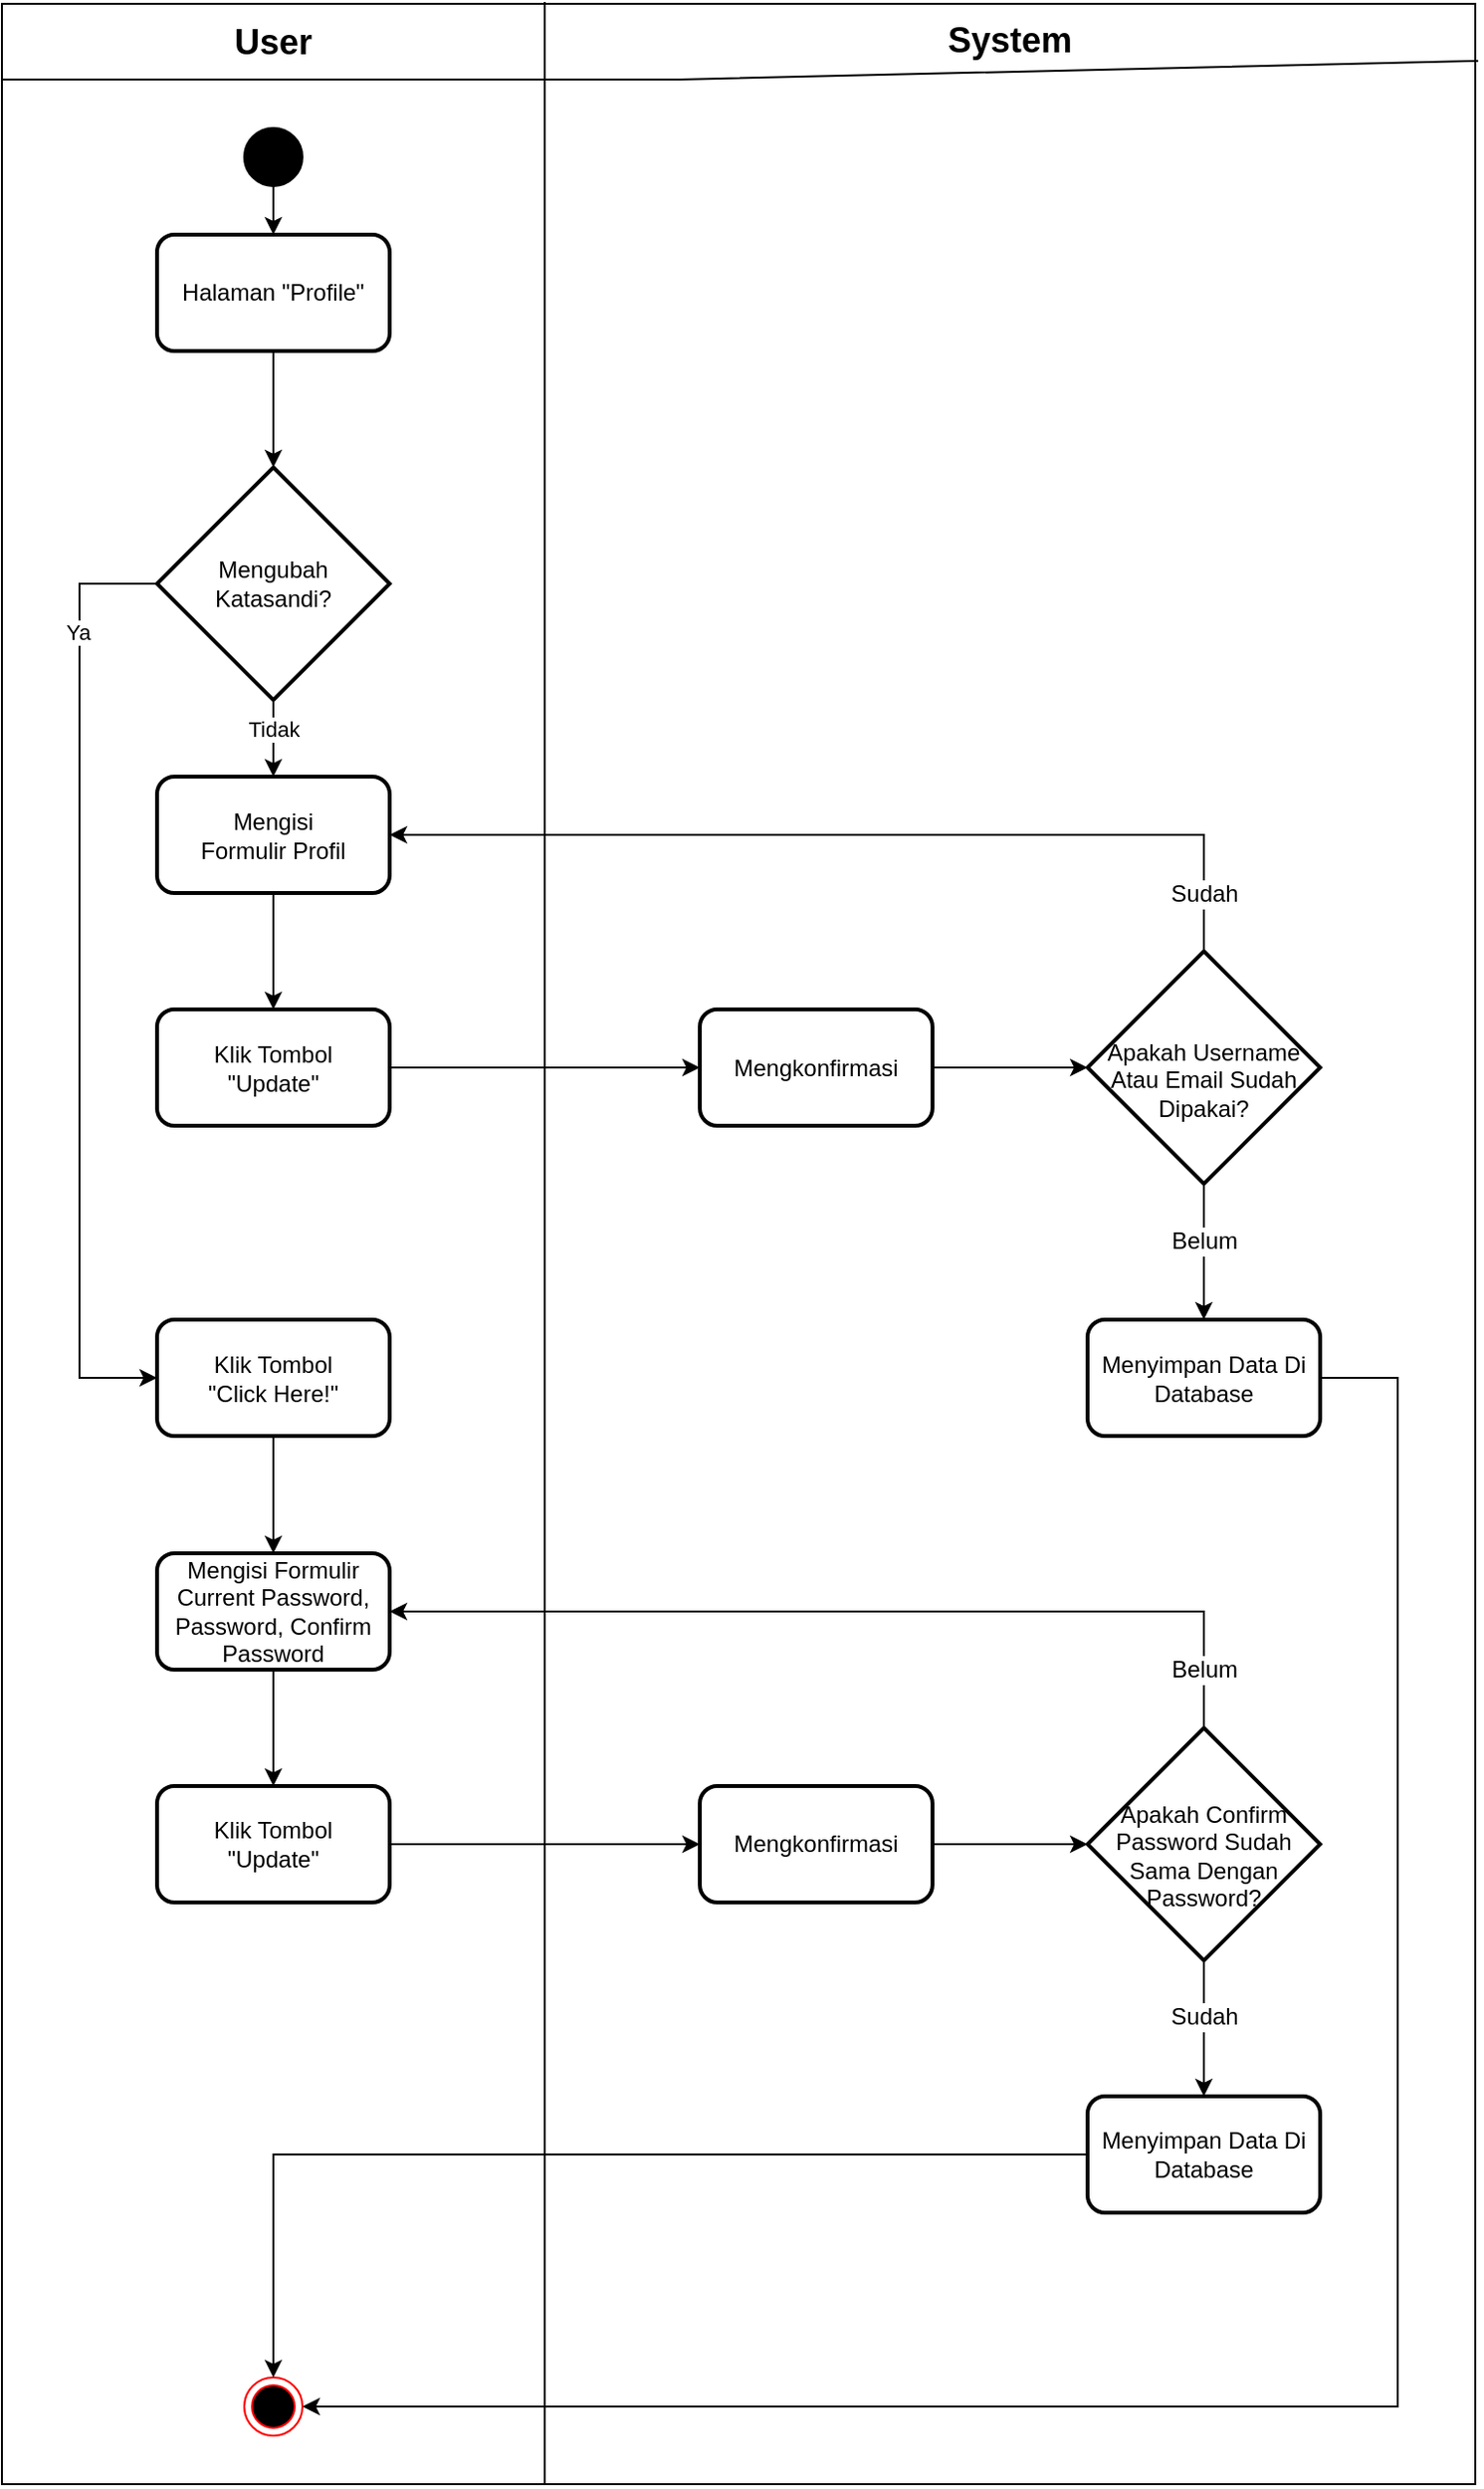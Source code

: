 <mxfile version="26.0.16">
  <diagram name="Page-1" id="WASLpTwy2ZbQWI6ii88h">
    <mxGraphModel dx="1434" dy="836" grid="1" gridSize="10" guides="1" tooltips="1" connect="1" arrows="1" fold="1" page="1" pageScale="1" pageWidth="850" pageHeight="1100" math="0" shadow="0">
      <root>
        <mxCell id="0" />
        <mxCell id="1" parent="0" />
        <mxCell id="7nAhwSSTOHI013ocTRrG-188" value="" style="rounded=0;whiteSpace=wrap;html=1;fillColor=none;" parent="1" vertex="1">
          <mxGeometry x="40" y="40.97" width="760" height="1279.03" as="geometry" />
        </mxCell>
        <mxCell id="7nAhwSSTOHI013ocTRrG-128" value="" style="endArrow=none;html=1;rounded=0;" parent="1" edge="1">
          <mxGeometry width="50" height="50" relative="1" as="geometry">
            <mxPoint x="320" y="1320" as="sourcePoint" />
            <mxPoint x="320" y="40" as="targetPoint" />
          </mxGeometry>
        </mxCell>
        <mxCell id="7nAhwSSTOHI013ocTRrG-129" value="" style="endArrow=none;html=1;rounded=0;entryX=1.002;entryY=0.023;entryDx=0;entryDy=0;entryPerimeter=0;" parent="1" target="7nAhwSSTOHI013ocTRrG-188" edge="1">
          <mxGeometry width="50" height="50" relative="1" as="geometry">
            <mxPoint x="40" y="80" as="sourcePoint" />
            <mxPoint x="760" y="80" as="targetPoint" />
            <Array as="points">
              <mxPoint x="390" y="80" />
            </Array>
          </mxGeometry>
        </mxCell>
        <mxCell id="7nAhwSSTOHI013ocTRrG-130" value="User" style="text;html=1;align=center;verticalAlign=middle;whiteSpace=wrap;rounded=0;fontSize=18;fontStyle=1" parent="1" vertex="1">
          <mxGeometry x="40" y="40.97" width="280" height="40" as="geometry" />
        </mxCell>
        <mxCell id="_p5EBCPVnYr-h8DB5MFF-2" value="" style="edgeStyle=orthogonalEdgeStyle;rounded=0;orthogonalLoop=1;jettySize=auto;html=1;fontSize=12;" parent="1" source="7nAhwSSTOHI013ocTRrG-132" target="_p5EBCPVnYr-h8DB5MFF-1" edge="1">
          <mxGeometry relative="1" as="geometry" />
        </mxCell>
        <mxCell id="7nAhwSSTOHI013ocTRrG-132" value="" style="ellipse;whiteSpace=wrap;html=1;aspect=fixed;labelBackgroundColor=none;fillColor=#000000;fontSize=12;" parent="1" vertex="1">
          <mxGeometry x="165" y="104.97" width="30" height="30" as="geometry" />
        </mxCell>
        <mxCell id="7nAhwSSTOHI013ocTRrG-177" value="" style="ellipse;html=1;shape=endState;fillColor=#000000;strokeColor=#ff0000;fontSize=12;" parent="1" vertex="1">
          <mxGeometry x="165" y="1265" width="30" height="30" as="geometry" />
        </mxCell>
        <mxCell id="7nAhwSSTOHI013ocTRrG-131" value="System" style="text;html=1;align=center;verticalAlign=middle;whiteSpace=wrap;rounded=0;fontSize=18;fontStyle=1" parent="1" vertex="1">
          <mxGeometry x="320" y="40" width="480" height="40" as="geometry" />
        </mxCell>
        <mxCell id="20DuT2QTR_UrF6RUShH2-2" value="" style="edgeStyle=orthogonalEdgeStyle;rounded=0;orthogonalLoop=1;jettySize=auto;html=1;fontSize=12;entryX=0.5;entryY=0;entryDx=0;entryDy=0;entryPerimeter=0;" parent="1" source="_p5EBCPVnYr-h8DB5MFF-1" target="ihfOgLCXBoVDXEVbLBRh-1" edge="1">
          <mxGeometry relative="1" as="geometry">
            <mxPoint x="180" y="270" as="targetPoint" />
          </mxGeometry>
        </mxCell>
        <mxCell id="_p5EBCPVnYr-h8DB5MFF-1" value="Halaman &quot;Profile&quot;" style="rounded=1;whiteSpace=wrap;html=1;strokeWidth=2;fontSize=12;" parent="1" vertex="1">
          <mxGeometry x="120" y="160" width="120" height="60" as="geometry" />
        </mxCell>
        <mxCell id="20DuT2QTR_UrF6RUShH2-37" style="edgeStyle=orthogonalEdgeStyle;rounded=0;orthogonalLoop=1;jettySize=auto;html=1;fontSize=12;" parent="1" source="_p5EBCPVnYr-h8DB5MFF-18" target="20DuT2QTR_UrF6RUShH2-35" edge="1">
          <mxGeometry relative="1" as="geometry" />
        </mxCell>
        <mxCell id="_p5EBCPVnYr-h8DB5MFF-18" value="Mengisi Formulir&amp;nbsp;Profil" style="rounded=1;whiteSpace=wrap;html=1;strokeWidth=2;fontSize=12;" parent="1" vertex="1">
          <mxGeometry x="120" y="439.5" width="120" height="60" as="geometry" />
        </mxCell>
        <mxCell id="_p5EBCPVnYr-h8DB5MFF-24" style="edgeStyle=orthogonalEdgeStyle;rounded=0;orthogonalLoop=1;jettySize=auto;html=1;entryX=1;entryY=0.5;entryDx=0;entryDy=0;strokeColor=#000000;fontSize=12;" parent="1" source="_p5EBCPVnYr-h8DB5MFF-22" target="_p5EBCPVnYr-h8DB5MFF-18" edge="1">
          <mxGeometry relative="1" as="geometry">
            <Array as="points">
              <mxPoint x="660" y="469.5" />
            </Array>
          </mxGeometry>
        </mxCell>
        <mxCell id="_p5EBCPVnYr-h8DB5MFF-25" value="Sudah" style="edgeLabel;html=1;align=center;verticalAlign=middle;resizable=0;points=[];fontSize=12;" parent="_p5EBCPVnYr-h8DB5MFF-24" vertex="1" connectable="0">
          <mxGeometry x="-0.386" y="-1" relative="1" as="geometry">
            <mxPoint x="87" y="31" as="offset" />
          </mxGeometry>
        </mxCell>
        <mxCell id="20DuT2QTR_UrF6RUShH2-17" value="" style="edgeStyle=orthogonalEdgeStyle;rounded=0;orthogonalLoop=1;jettySize=auto;html=1;fontSize=12;" parent="1" source="_p5EBCPVnYr-h8DB5MFF-22" target="_p5EBCPVnYr-h8DB5MFF-26" edge="1">
          <mxGeometry relative="1" as="geometry" />
        </mxCell>
        <mxCell id="20DuT2QTR_UrF6RUShH2-18" value="Belum" style="edgeLabel;html=1;align=center;verticalAlign=middle;resizable=0;points=[];fontSize=12;" parent="20DuT2QTR_UrF6RUShH2-17" vertex="1" connectable="0">
          <mxGeometry x="-0.169" y="-1" relative="1" as="geometry">
            <mxPoint x="1" as="offset" />
          </mxGeometry>
        </mxCell>
        <mxCell id="_p5EBCPVnYr-h8DB5MFF-22" value="&lt;font&gt;Apakah Username Atau Email Sudah Dipakai?&lt;/font&gt;" style="strokeWidth=2;html=1;shape=mxgraph.flowchart.decision;whiteSpace=wrap;spacingTop=12;fontSize=12;" parent="1" vertex="1">
          <mxGeometry x="600" y="529.5" width="120" height="120" as="geometry" />
        </mxCell>
        <mxCell id="ihfOgLCXBoVDXEVbLBRh-22" style="edgeStyle=orthogonalEdgeStyle;rounded=0;orthogonalLoop=1;jettySize=auto;html=1;entryX=1;entryY=0.5;entryDx=0;entryDy=0;" parent="1" source="_p5EBCPVnYr-h8DB5MFF-26" target="7nAhwSSTOHI013ocTRrG-177" edge="1">
          <mxGeometry relative="1" as="geometry">
            <Array as="points">
              <mxPoint x="760" y="749" />
              <mxPoint x="760" y="1280" />
            </Array>
          </mxGeometry>
        </mxCell>
        <mxCell id="_p5EBCPVnYr-h8DB5MFF-26" value="Menyimpan Data Di Database" style="rounded=1;whiteSpace=wrap;html=1;strokeWidth=2;fontSize=12;" parent="1" vertex="1">
          <mxGeometry x="600" y="719.5" width="120" height="60" as="geometry" />
        </mxCell>
        <mxCell id="20DuT2QTR_UrF6RUShH2-12" value="Mengkonfirmasi" style="rounded=1;whiteSpace=wrap;html=1;strokeWidth=2;fontSize=12;" parent="1" vertex="1">
          <mxGeometry x="400" y="559.5" width="120" height="60" as="geometry" />
        </mxCell>
        <mxCell id="20DuT2QTR_UrF6RUShH2-14" style="edgeStyle=orthogonalEdgeStyle;rounded=0;orthogonalLoop=1;jettySize=auto;html=1;entryX=0;entryY=0.5;entryDx=0;entryDy=0;entryPerimeter=0;fontSize=12;" parent="1" source="20DuT2QTR_UrF6RUShH2-12" target="_p5EBCPVnYr-h8DB5MFF-22" edge="1">
          <mxGeometry relative="1" as="geometry" />
        </mxCell>
        <mxCell id="20DuT2QTR_UrF6RUShH2-36" style="edgeStyle=orthogonalEdgeStyle;rounded=0;orthogonalLoop=1;jettySize=auto;html=1;entryX=0;entryY=0.5;entryDx=0;entryDy=0;fontSize=12;" parent="1" source="20DuT2QTR_UrF6RUShH2-35" target="20DuT2QTR_UrF6RUShH2-12" edge="1">
          <mxGeometry relative="1" as="geometry" />
        </mxCell>
        <mxCell id="20DuT2QTR_UrF6RUShH2-35" value="Klik Tombol&lt;div&gt;&quot;Update&quot;&lt;/div&gt;" style="rounded=1;whiteSpace=wrap;html=1;strokeWidth=2;fontSize=12;" parent="1" vertex="1">
          <mxGeometry x="120" y="559.5" width="120" height="60" as="geometry" />
        </mxCell>
        <mxCell id="ihfOgLCXBoVDXEVbLBRh-2" style="edgeStyle=orthogonalEdgeStyle;rounded=0;orthogonalLoop=1;jettySize=auto;html=1;entryX=0.5;entryY=0;entryDx=0;entryDy=0;" parent="1" source="ihfOgLCXBoVDXEVbLBRh-1" target="_p5EBCPVnYr-h8DB5MFF-18" edge="1">
          <mxGeometry relative="1" as="geometry" />
        </mxCell>
        <mxCell id="ihfOgLCXBoVDXEVbLBRh-3" value="Tidak" style="edgeLabel;html=1;align=center;verticalAlign=middle;resizable=0;points=[];" parent="ihfOgLCXBoVDXEVbLBRh-2" vertex="1" connectable="0">
          <mxGeometry x="-0.196" y="-1" relative="1" as="geometry">
            <mxPoint x="1" y="-2" as="offset" />
          </mxGeometry>
        </mxCell>
        <mxCell id="ihfOgLCXBoVDXEVbLBRh-20" style="edgeStyle=orthogonalEdgeStyle;rounded=0;orthogonalLoop=1;jettySize=auto;html=1;entryX=0;entryY=0.5;entryDx=0;entryDy=0;" parent="1" source="ihfOgLCXBoVDXEVbLBRh-1" target="7sYRryN2wU3B9rWcaY_f-1" edge="1">
          <mxGeometry relative="1" as="geometry">
            <Array as="points">
              <mxPoint x="80" y="340" />
              <mxPoint x="80" y="750" />
            </Array>
          </mxGeometry>
        </mxCell>
        <mxCell id="ihfOgLCXBoVDXEVbLBRh-21" value="Ya" style="edgeLabel;html=1;align=center;verticalAlign=middle;resizable=0;points=[];" parent="ihfOgLCXBoVDXEVbLBRh-20" vertex="1" connectable="0">
          <mxGeometry x="-0.736" y="-1" relative="1" as="geometry">
            <mxPoint as="offset" />
          </mxGeometry>
        </mxCell>
        <mxCell id="ihfOgLCXBoVDXEVbLBRh-1" value="Mengubah Katasandi?" style="strokeWidth=2;html=1;shape=mxgraph.flowchart.decision;whiteSpace=wrap;spacingTop=0;fontSize=12;" parent="1" vertex="1">
          <mxGeometry x="120" y="280" width="120" height="120" as="geometry" />
        </mxCell>
        <mxCell id="ihfOgLCXBoVDXEVbLBRh-4" style="edgeStyle=orthogonalEdgeStyle;rounded=0;orthogonalLoop=1;jettySize=auto;html=1;fontSize=12;" parent="1" source="ihfOgLCXBoVDXEVbLBRh-5" target="ihfOgLCXBoVDXEVbLBRh-15" edge="1">
          <mxGeometry relative="1" as="geometry" />
        </mxCell>
        <mxCell id="ihfOgLCXBoVDXEVbLBRh-5" value="Mengisi Formulir Current Password, Password, Confirm Password" style="rounded=1;whiteSpace=wrap;html=1;strokeWidth=2;fontSize=12;" parent="1" vertex="1">
          <mxGeometry x="120" y="840" width="120" height="60" as="geometry" />
        </mxCell>
        <mxCell id="ihfOgLCXBoVDXEVbLBRh-6" style="edgeStyle=orthogonalEdgeStyle;rounded=0;orthogonalLoop=1;jettySize=auto;html=1;entryX=1;entryY=0.5;entryDx=0;entryDy=0;strokeColor=#000000;fontSize=12;" parent="1" source="ihfOgLCXBoVDXEVbLBRh-10" target="ihfOgLCXBoVDXEVbLBRh-5" edge="1">
          <mxGeometry relative="1" as="geometry">
            <Array as="points">
              <mxPoint x="660" y="870" />
            </Array>
          </mxGeometry>
        </mxCell>
        <mxCell id="ihfOgLCXBoVDXEVbLBRh-7" value="Belum" style="edgeLabel;html=1;align=center;verticalAlign=middle;resizable=0;points=[];fontSize=12;" parent="ihfOgLCXBoVDXEVbLBRh-6" vertex="1" connectable="0">
          <mxGeometry x="-0.386" y="-1" relative="1" as="geometry">
            <mxPoint x="87" y="31" as="offset" />
          </mxGeometry>
        </mxCell>
        <mxCell id="ihfOgLCXBoVDXEVbLBRh-8" value="" style="edgeStyle=orthogonalEdgeStyle;rounded=0;orthogonalLoop=1;jettySize=auto;html=1;fontSize=12;" parent="1" source="ihfOgLCXBoVDXEVbLBRh-10" target="ihfOgLCXBoVDXEVbLBRh-11" edge="1">
          <mxGeometry relative="1" as="geometry" />
        </mxCell>
        <mxCell id="ihfOgLCXBoVDXEVbLBRh-9" value="Sudah" style="edgeLabel;html=1;align=center;verticalAlign=middle;resizable=0;points=[];fontSize=12;" parent="ihfOgLCXBoVDXEVbLBRh-8" vertex="1" connectable="0">
          <mxGeometry x="-0.169" y="-1" relative="1" as="geometry">
            <mxPoint x="1" as="offset" />
          </mxGeometry>
        </mxCell>
        <mxCell id="ihfOgLCXBoVDXEVbLBRh-10" value="&lt;font&gt;Apakah Confirm Password Sudah Sama Dengan Password?&lt;/font&gt;" style="strokeWidth=2;html=1;shape=mxgraph.flowchart.decision;whiteSpace=wrap;spacingTop=12;fontSize=12;" parent="1" vertex="1">
          <mxGeometry x="600" y="930" width="120" height="120" as="geometry" />
        </mxCell>
        <mxCell id="ihfOgLCXBoVDXEVbLBRh-23" style="edgeStyle=orthogonalEdgeStyle;rounded=0;orthogonalLoop=1;jettySize=auto;html=1;entryX=0.5;entryY=0;entryDx=0;entryDy=0;" parent="1" source="ihfOgLCXBoVDXEVbLBRh-11" target="7nAhwSSTOHI013ocTRrG-177" edge="1">
          <mxGeometry relative="1" as="geometry">
            <Array as="points">
              <mxPoint x="180" y="1150" />
            </Array>
          </mxGeometry>
        </mxCell>
        <mxCell id="ihfOgLCXBoVDXEVbLBRh-11" value="Menyimpan Data Di Database" style="rounded=1;whiteSpace=wrap;html=1;strokeWidth=2;fontSize=12;" parent="1" vertex="1">
          <mxGeometry x="600" y="1120" width="120" height="60" as="geometry" />
        </mxCell>
        <mxCell id="ihfOgLCXBoVDXEVbLBRh-12" value="Mengkonfirmasi" style="rounded=1;whiteSpace=wrap;html=1;strokeWidth=2;fontSize=12;" parent="1" vertex="1">
          <mxGeometry x="400" y="960" width="120" height="60" as="geometry" />
        </mxCell>
        <mxCell id="ihfOgLCXBoVDXEVbLBRh-13" style="edgeStyle=orthogonalEdgeStyle;rounded=0;orthogonalLoop=1;jettySize=auto;html=1;entryX=0;entryY=0.5;entryDx=0;entryDy=0;entryPerimeter=0;fontSize=12;" parent="1" source="ihfOgLCXBoVDXEVbLBRh-12" target="ihfOgLCXBoVDXEVbLBRh-10" edge="1">
          <mxGeometry relative="1" as="geometry" />
        </mxCell>
        <mxCell id="ihfOgLCXBoVDXEVbLBRh-14" style="edgeStyle=orthogonalEdgeStyle;rounded=0;orthogonalLoop=1;jettySize=auto;html=1;entryX=0;entryY=0.5;entryDx=0;entryDy=0;fontSize=12;" parent="1" source="ihfOgLCXBoVDXEVbLBRh-15" target="ihfOgLCXBoVDXEVbLBRh-12" edge="1">
          <mxGeometry relative="1" as="geometry" />
        </mxCell>
        <mxCell id="ihfOgLCXBoVDXEVbLBRh-15" value="Klik Tombol&lt;div&gt;&quot;Update&quot;&lt;/div&gt;" style="rounded=1;whiteSpace=wrap;html=1;strokeWidth=2;fontSize=12;" parent="1" vertex="1">
          <mxGeometry x="120" y="960" width="120" height="60" as="geometry" />
        </mxCell>
        <mxCell id="7sYRryN2wU3B9rWcaY_f-2" style="edgeStyle=orthogonalEdgeStyle;rounded=0;orthogonalLoop=1;jettySize=auto;html=1;entryX=0.5;entryY=0;entryDx=0;entryDy=0;" edge="1" parent="1" source="7sYRryN2wU3B9rWcaY_f-1" target="ihfOgLCXBoVDXEVbLBRh-5">
          <mxGeometry relative="1" as="geometry" />
        </mxCell>
        <mxCell id="7sYRryN2wU3B9rWcaY_f-1" value="Klik Tombol&lt;div&gt;&quot;Click Here!&quot;&lt;/div&gt;" style="rounded=1;whiteSpace=wrap;html=1;strokeWidth=2;fontSize=12;" vertex="1" parent="1">
          <mxGeometry x="120" y="719.5" width="120" height="60" as="geometry" />
        </mxCell>
      </root>
    </mxGraphModel>
  </diagram>
</mxfile>
